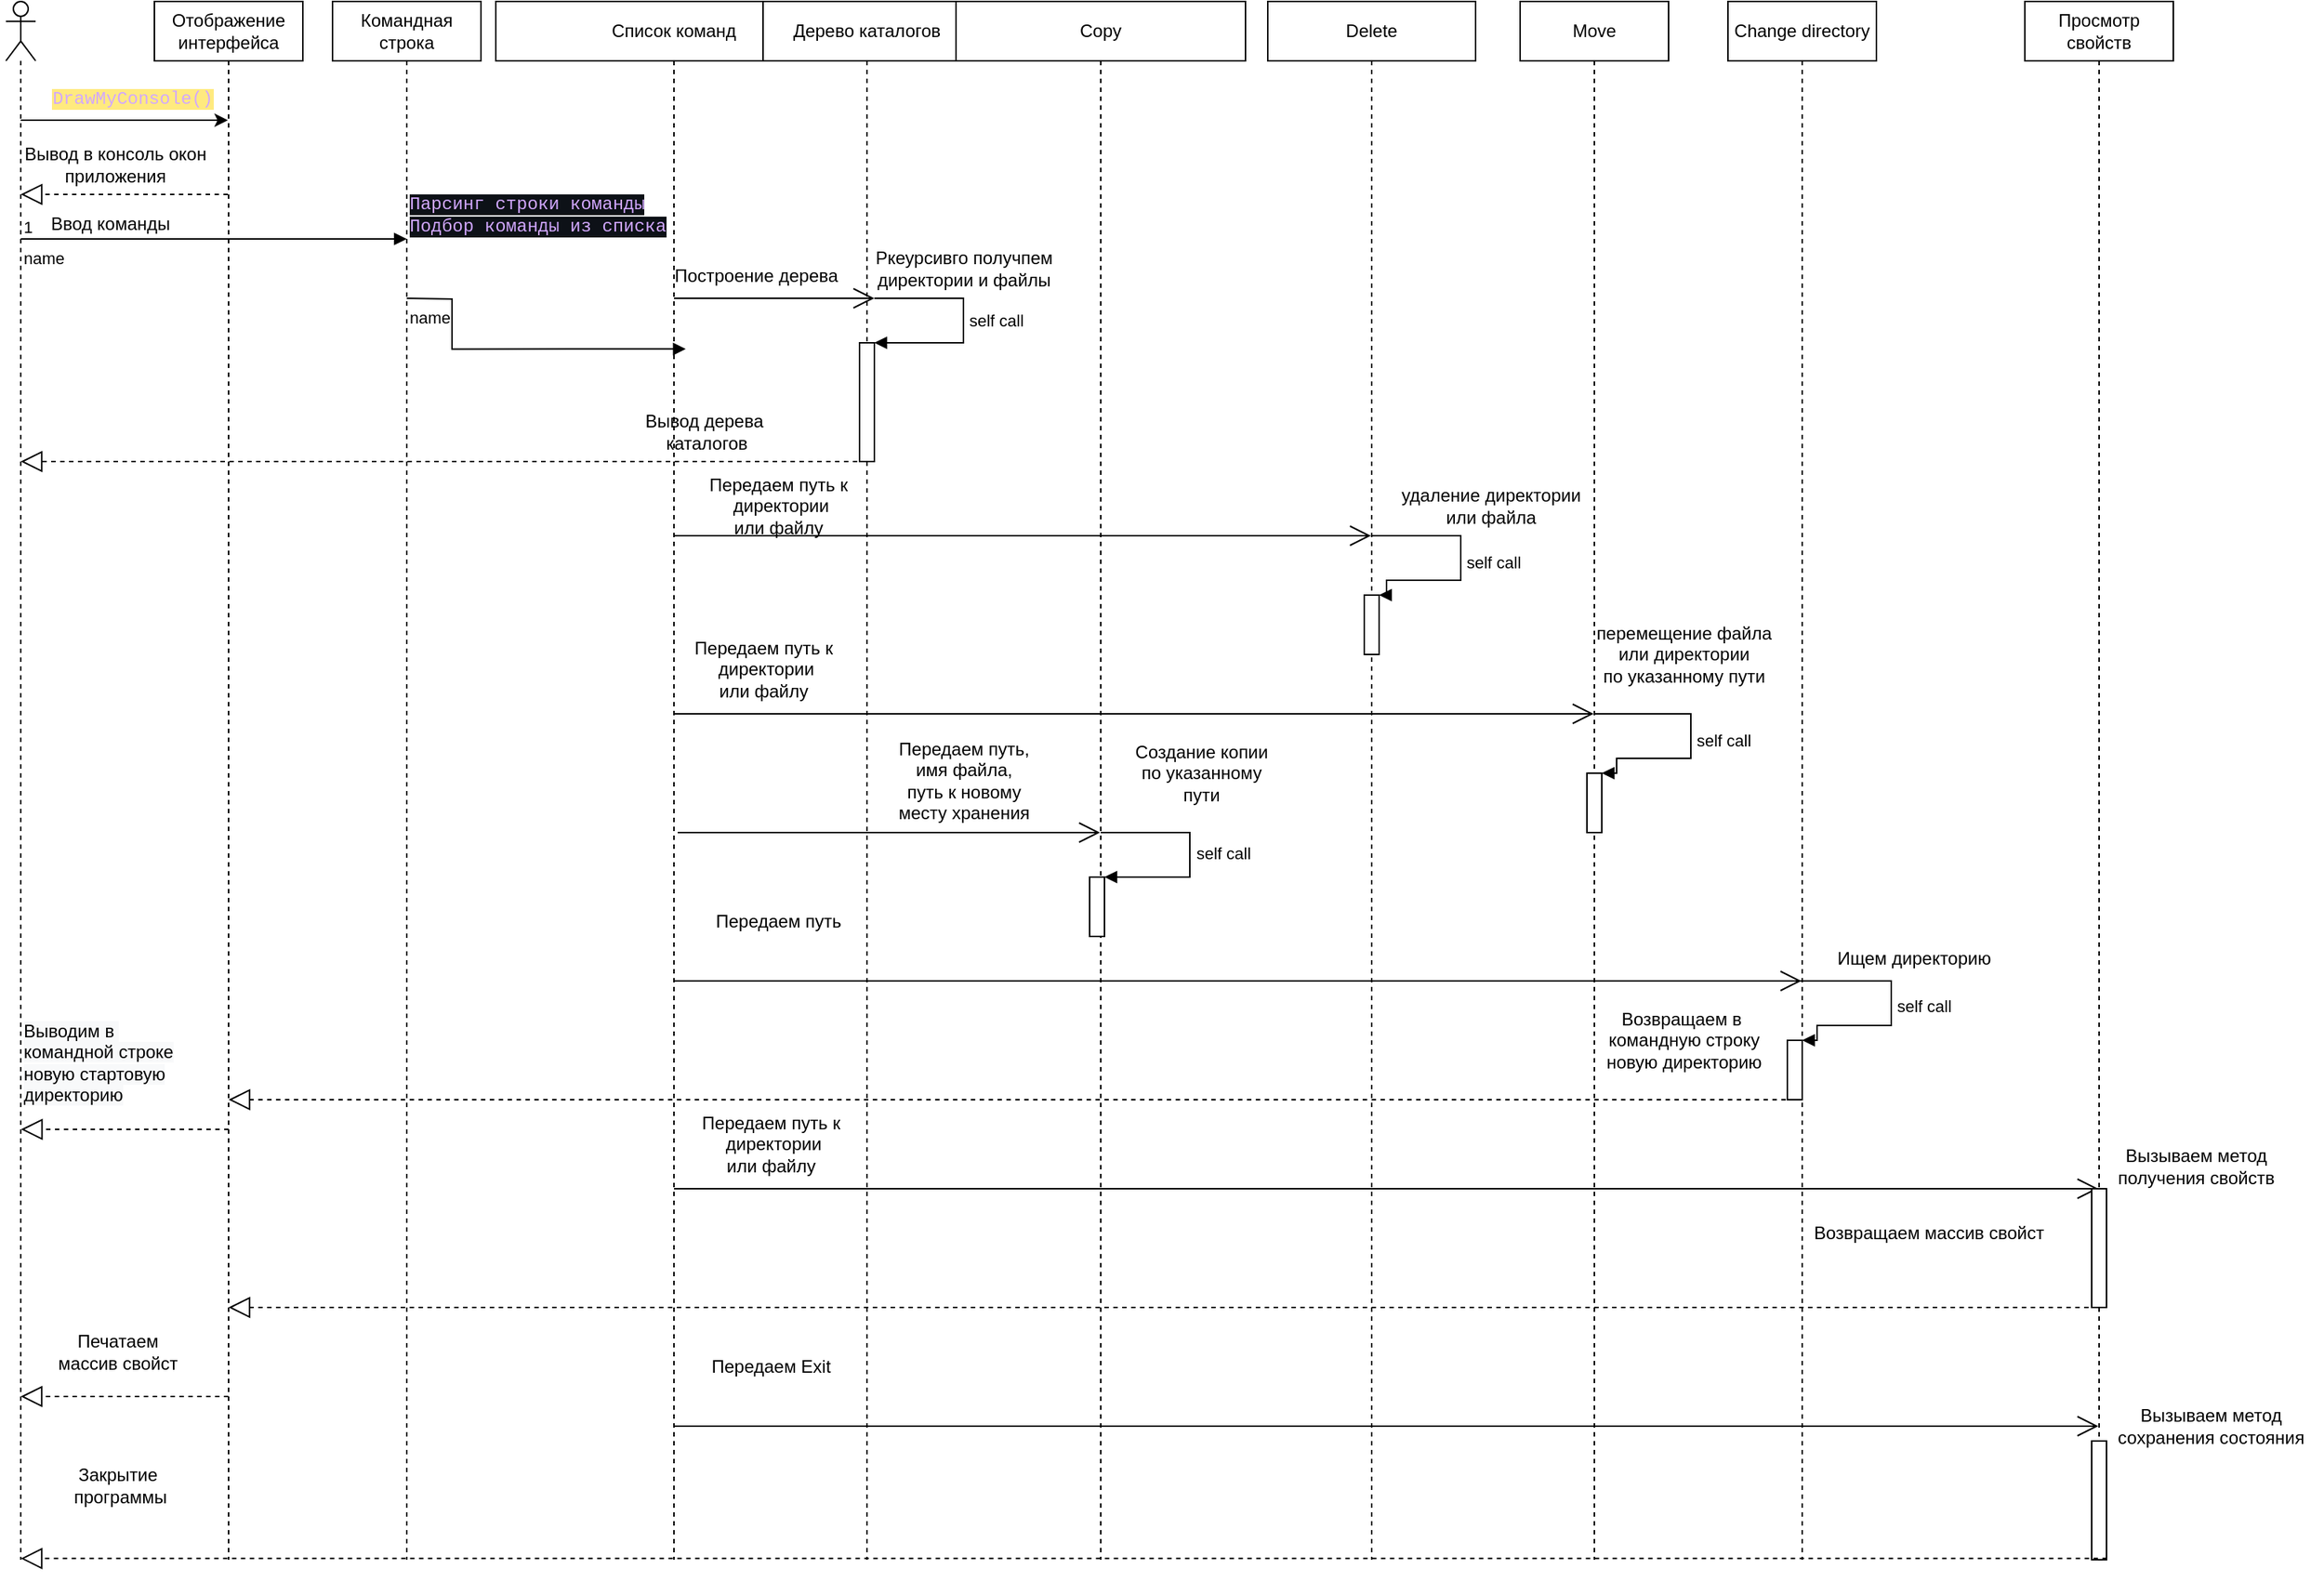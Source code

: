 <mxfile version="20.0.3" type="github">
  <diagram id="rice6p1KUxK2iVMSh3qU" name="Page-1">
    <mxGraphModel dx="2545" dy="2099" grid="1" gridSize="10" guides="1" tooltips="1" connect="1" arrows="1" fold="1" page="1" pageScale="1" pageWidth="827" pageHeight="1169" math="0" shadow="0">
      <root>
        <mxCell id="0" />
        <mxCell id="1" parent="0" />
        <mxCell id="YGpCt5KCcTcmbZEyH6UX-1" value="" style="shape=umlLifeline;participant=umlActor;perimeter=lifelinePerimeter;whiteSpace=wrap;html=1;container=1;collapsible=0;recursiveResize=0;verticalAlign=top;spacingTop=36;outlineConnect=0;direction=east;" vertex="1" parent="1">
          <mxGeometry x="-810" y="-1160" width="20" height="1050" as="geometry" />
        </mxCell>
        <mxCell id="YGpCt5KCcTcmbZEyH6UX-2" value="Командная строка" style="shape=umlLifeline;perimeter=lifelinePerimeter;whiteSpace=wrap;html=1;container=1;collapsible=0;recursiveResize=0;outlineConnect=0;direction=east;" vertex="1" parent="1">
          <mxGeometry x="-590" y="-1160" width="100" height="1050" as="geometry" />
        </mxCell>
        <mxCell id="YGpCt5KCcTcmbZEyH6UX-14" value="name" style="endArrow=block;endFill=1;html=1;edgeStyle=orthogonalEdgeStyle;align=left;verticalAlign=top;rounded=0;entryX=0.533;entryY=0.223;entryDx=0;entryDy=0;entryPerimeter=0;" edge="1" parent="YGpCt5KCcTcmbZEyH6UX-2" target="YGpCt5KCcTcmbZEyH6UX-4">
          <mxGeometry x="-1" relative="1" as="geometry">
            <mxPoint x="50" y="200" as="sourcePoint" />
            <mxPoint x="180" y="190" as="targetPoint" />
            <Array as="points" />
          </mxGeometry>
        </mxCell>
        <mxCell id="YGpCt5KCcTcmbZEyH6UX-15" value="&lt;span style=&quot;color: rgb(210, 168, 255); font-family: ui-monospace, SFMono-Regular, &amp;quot;SF Mono&amp;quot;, Menlo, Consolas, &amp;quot;Liberation Mono&amp;quot;, monospace; font-size: 12px; background-color: rgb(13, 17, 23);&quot;&gt;Парсинг строки команды&lt;br&gt;Подбор команды из списка&lt;br&gt;&lt;/span&gt;" style="edgeLabel;resizable=0;html=1;align=left;verticalAlign=bottom;" connectable="0" vertex="1" parent="YGpCt5KCcTcmbZEyH6UX-14">
          <mxGeometry x="-1" relative="1" as="geometry">
            <mxPoint y="-40" as="offset" />
          </mxGeometry>
        </mxCell>
        <mxCell id="YGpCt5KCcTcmbZEyH6UX-3" value="Отображение интерфейса" style="shape=umlLifeline;perimeter=lifelinePerimeter;whiteSpace=wrap;html=1;container=1;collapsible=0;recursiveResize=0;outlineConnect=0;direction=east;" vertex="1" parent="1">
          <mxGeometry x="-710" y="-1160" width="100" height="1050" as="geometry" />
        </mxCell>
        <mxCell id="YGpCt5KCcTcmbZEyH6UX-10" value="Вывод в консоль окон&amp;nbsp;&lt;br&gt;приложения&amp;nbsp;" style="text;html=1;align=center;verticalAlign=middle;resizable=0;points=[];autosize=1;strokeColor=none;fillColor=none;" vertex="1" parent="YGpCt5KCcTcmbZEyH6UX-3">
          <mxGeometry x="-100" y="90" width="150" height="40" as="geometry" />
        </mxCell>
        <mxCell id="YGpCt5KCcTcmbZEyH6UX-60" value="" style="endArrow=block;dashed=1;endFill=0;endSize=12;html=1;rounded=0;" edge="1" parent="YGpCt5KCcTcmbZEyH6UX-3">
          <mxGeometry width="160" relative="1" as="geometry">
            <mxPoint x="50.0" y="760" as="sourcePoint" />
            <mxPoint x="-89.833" y="760" as="targetPoint" />
            <Array as="points">
              <mxPoint x="-19.5" y="760" />
            </Array>
          </mxGeometry>
        </mxCell>
        <mxCell id="YGpCt5KCcTcmbZEyH6UX-4" value="Список команд" style="shape=umlLifeline;perimeter=lifelinePerimeter;whiteSpace=wrap;html=1;container=1;collapsible=0;recursiveResize=0;outlineConnect=0;" vertex="1" parent="1">
          <mxGeometry x="-480" y="-1160" width="240" height="1050" as="geometry" />
        </mxCell>
        <mxCell id="YGpCt5KCcTcmbZEyH6UX-26" value="Построение дерева" style="text;html=1;align=center;verticalAlign=middle;resizable=0;points=[];autosize=1;strokeColor=none;fillColor=none;" vertex="1" parent="YGpCt5KCcTcmbZEyH6UX-4">
          <mxGeometry x="110" y="170" width="130" height="30" as="geometry" />
        </mxCell>
        <mxCell id="YGpCt5KCcTcmbZEyH6UX-24" value="Вывод дерева&lt;br&gt;&amp;nbsp;каталогов" style="text;html=1;align=center;verticalAlign=middle;resizable=0;points=[];autosize=1;strokeColor=none;fillColor=none;" vertex="1" parent="YGpCt5KCcTcmbZEyH6UX-4">
          <mxGeometry x="90" y="270" width="100" height="40" as="geometry" />
        </mxCell>
        <mxCell id="YGpCt5KCcTcmbZEyH6UX-47" value="Передаем путь к&lt;br&gt;&amp;nbsp;директории&lt;br&gt;или файлу" style="text;html=1;align=center;verticalAlign=middle;resizable=0;points=[];autosize=1;strokeColor=none;fillColor=none;" vertex="1" parent="YGpCt5KCcTcmbZEyH6UX-4">
          <mxGeometry x="120" y="420" width="120" height="60" as="geometry" />
        </mxCell>
        <mxCell id="YGpCt5KCcTcmbZEyH6UX-72" value="" style="endArrow=open;endFill=1;endSize=12;html=1;rounded=0;" edge="1" parent="YGpCt5KCcTcmbZEyH6UX-4" target="YGpCt5KCcTcmbZEyH6UX-59">
          <mxGeometry width="160" relative="1" as="geometry">
            <mxPoint x="120" y="960" as="sourcePoint" />
            <mxPoint x="280" y="960" as="targetPoint" />
          </mxGeometry>
        </mxCell>
        <mxCell id="YGpCt5KCcTcmbZEyH6UX-6" value="" style="endArrow=classic;html=1;rounded=0;" edge="1" parent="1" source="YGpCt5KCcTcmbZEyH6UX-1" target="YGpCt5KCcTcmbZEyH6UX-3">
          <mxGeometry width="50" height="50" relative="1" as="geometry">
            <mxPoint x="-160" y="-790" as="sourcePoint" />
            <mxPoint x="-110" y="-840" as="targetPoint" />
            <Array as="points">
              <mxPoint x="-780" y="-1080" />
              <mxPoint x="-760" y="-1080" />
            </Array>
          </mxGeometry>
        </mxCell>
        <mxCell id="YGpCt5KCcTcmbZEyH6UX-8" value="&lt;span style=&quot;color: rgb(210, 168, 255); font-family: ui-monospace, SFMono-Regular, &amp;quot;SF Mono&amp;quot;, Menlo, Consolas, &amp;quot;Liberation Mono&amp;quot;, monospace; text-align: start; background-color: rgb(255, 234, 127);&quot;&gt;DrawMyConsole()&lt;/span&gt;" style="text;html=1;align=center;verticalAlign=middle;resizable=0;points=[];autosize=1;strokeColor=none;fillColor=none;" vertex="1" parent="1">
          <mxGeometry x="-785" y="-1110" width="120" height="30" as="geometry" />
        </mxCell>
        <mxCell id="YGpCt5KCcTcmbZEyH6UX-9" value="" style="endArrow=block;dashed=1;endFill=0;endSize=12;html=1;rounded=0;" edge="1" parent="1" source="YGpCt5KCcTcmbZEyH6UX-3" target="YGpCt5KCcTcmbZEyH6UX-1">
          <mxGeometry width="160" relative="1" as="geometry">
            <mxPoint x="-210" y="-820" as="sourcePoint" />
            <mxPoint x="-50" y="-820" as="targetPoint" />
            <Array as="points">
              <mxPoint x="-730" y="-1030" />
            </Array>
          </mxGeometry>
        </mxCell>
        <mxCell id="YGpCt5KCcTcmbZEyH6UX-11" value="name" style="endArrow=block;endFill=1;html=1;edgeStyle=orthogonalEdgeStyle;align=left;verticalAlign=top;rounded=0;" edge="1" parent="1">
          <mxGeometry x="-1" relative="1" as="geometry">
            <mxPoint x="-800" y="-1000" as="sourcePoint" />
            <mxPoint x="-540" y="-1000" as="targetPoint" />
            <Array as="points" />
          </mxGeometry>
        </mxCell>
        <mxCell id="YGpCt5KCcTcmbZEyH6UX-12" value="1" style="edgeLabel;resizable=0;html=1;align=left;verticalAlign=bottom;" connectable="0" vertex="1" parent="YGpCt5KCcTcmbZEyH6UX-11">
          <mxGeometry x="-1" relative="1" as="geometry" />
        </mxCell>
        <mxCell id="YGpCt5KCcTcmbZEyH6UX-13" value="Ввод команды" style="text;html=1;align=center;verticalAlign=middle;resizable=0;points=[];autosize=1;strokeColor=none;fillColor=none;" vertex="1" parent="1">
          <mxGeometry x="-790" y="-1025" width="100" height="30" as="geometry" />
        </mxCell>
        <mxCell id="YGpCt5KCcTcmbZEyH6UX-16" value="Дерево каталогов" style="shape=umlLifeline;perimeter=lifelinePerimeter;whiteSpace=wrap;html=1;container=1;collapsible=0;recursiveResize=0;outlineConnect=0;" vertex="1" parent="1">
          <mxGeometry x="-300" y="-1160" width="140" height="1050" as="geometry" />
        </mxCell>
        <mxCell id="YGpCt5KCcTcmbZEyH6UX-31" value="" style="endArrow=open;endFill=1;endSize=12;html=1;rounded=0;" edge="1" parent="YGpCt5KCcTcmbZEyH6UX-16">
          <mxGeometry width="160" relative="1" as="geometry">
            <mxPoint x="-60" y="200" as="sourcePoint" />
            <mxPoint x="75" y="200" as="targetPoint" />
          </mxGeometry>
        </mxCell>
        <mxCell id="YGpCt5KCcTcmbZEyH6UX-33" value="Передаем путь к&lt;br&gt;&amp;nbsp;директории&lt;br&gt;или файлу" style="text;html=1;align=center;verticalAlign=middle;resizable=0;points=[];autosize=1;strokeColor=none;fillColor=none;" vertex="1" parent="YGpCt5KCcTcmbZEyH6UX-16">
          <mxGeometry x="-50" y="310" width="120" height="60" as="geometry" />
        </mxCell>
        <mxCell id="YGpCt5KCcTcmbZEyH6UX-48" value="" style="endArrow=open;endFill=1;endSize=12;html=1;rounded=0;" edge="1" parent="YGpCt5KCcTcmbZEyH6UX-16" target="YGpCt5KCcTcmbZEyH6UX-17">
          <mxGeometry width="160" relative="1" as="geometry">
            <mxPoint x="-57.5" y="560" as="sourcePoint" />
            <mxPoint x="77.5" y="560" as="targetPoint" />
          </mxGeometry>
        </mxCell>
        <mxCell id="YGpCt5KCcTcmbZEyH6UX-49" value="" style="html=1;points=[];perimeter=orthogonalPerimeter;" vertex="1" parent="YGpCt5KCcTcmbZEyH6UX-16">
          <mxGeometry x="65" y="230" width="10" height="80" as="geometry" />
        </mxCell>
        <mxCell id="YGpCt5KCcTcmbZEyH6UX-50" value="self call" style="edgeStyle=orthogonalEdgeStyle;html=1;align=left;spacingLeft=2;endArrow=block;rounded=0;entryX=1;entryY=0;" edge="1" parent="YGpCt5KCcTcmbZEyH6UX-16" target="YGpCt5KCcTcmbZEyH6UX-49">
          <mxGeometry relative="1" as="geometry">
            <mxPoint x="75" y="200" as="sourcePoint" />
            <Array as="points">
              <mxPoint x="135" y="200" />
              <mxPoint x="135" y="230" />
              <mxPoint x="85" y="230" />
            </Array>
          </mxGeometry>
        </mxCell>
        <mxCell id="YGpCt5KCcTcmbZEyH6UX-55" value="Передаем путь" style="text;html=1;align=center;verticalAlign=middle;resizable=0;points=[];autosize=1;strokeColor=none;fillColor=none;" vertex="1" parent="YGpCt5KCcTcmbZEyH6UX-16">
          <mxGeometry x="-45" y="605" width="110" height="30" as="geometry" />
        </mxCell>
        <mxCell id="YGpCt5KCcTcmbZEyH6UX-62" value="" style="endArrow=open;endFill=1;endSize=12;html=1;rounded=0;" edge="1" parent="YGpCt5KCcTcmbZEyH6UX-16" target="YGpCt5KCcTcmbZEyH6UX-59">
          <mxGeometry width="160" relative="1" as="geometry">
            <mxPoint x="-60" y="800" as="sourcePoint" />
            <mxPoint x="699.5" y="800" as="targetPoint" />
          </mxGeometry>
        </mxCell>
        <mxCell id="YGpCt5KCcTcmbZEyH6UX-67" value="Передаем путь к&lt;br&gt;&amp;nbsp;директории&lt;br&gt;или файлу" style="text;html=1;align=center;verticalAlign=middle;resizable=0;points=[];autosize=1;strokeColor=none;fillColor=none;" vertex="1" parent="YGpCt5KCcTcmbZEyH6UX-16">
          <mxGeometry x="-55" y="740" width="120" height="60" as="geometry" />
        </mxCell>
        <mxCell id="YGpCt5KCcTcmbZEyH6UX-73" value="Передаем Exit" style="text;html=1;align=center;verticalAlign=middle;resizable=0;points=[];autosize=1;strokeColor=none;fillColor=none;" vertex="1" parent="YGpCt5KCcTcmbZEyH6UX-16">
          <mxGeometry x="-45" y="905" width="100" height="30" as="geometry" />
        </mxCell>
        <mxCell id="YGpCt5KCcTcmbZEyH6UX-17" value="Copy" style="shape=umlLifeline;perimeter=lifelinePerimeter;whiteSpace=wrap;html=1;container=1;collapsible=0;recursiveResize=0;outlineConnect=0;" vertex="1" parent="1">
          <mxGeometry x="-170" y="-1160" width="195" height="1050" as="geometry" />
        </mxCell>
        <mxCell id="YGpCt5KCcTcmbZEyH6UX-37" value="" style="html=1;points=[];perimeter=orthogonalPerimeter;" vertex="1" parent="YGpCt5KCcTcmbZEyH6UX-17">
          <mxGeometry x="90" y="590" width="10" height="40" as="geometry" />
        </mxCell>
        <mxCell id="YGpCt5KCcTcmbZEyH6UX-38" value="self call" style="edgeStyle=orthogonalEdgeStyle;html=1;align=left;spacingLeft=2;endArrow=block;rounded=0;entryX=1;entryY=0;" edge="1" target="YGpCt5KCcTcmbZEyH6UX-37" parent="YGpCt5KCcTcmbZEyH6UX-17">
          <mxGeometry relative="1" as="geometry">
            <mxPoint x="97.5" y="560" as="sourcePoint" />
            <Array as="points">
              <mxPoint x="157.5" y="560" />
              <mxPoint x="157.5" y="590" />
              <mxPoint x="107.5" y="590" />
            </Array>
          </mxGeometry>
        </mxCell>
        <mxCell id="YGpCt5KCcTcmbZEyH6UX-30" value="Создание копии&lt;br&gt;по указанному &lt;br&gt;пути" style="text;html=1;align=center;verticalAlign=middle;resizable=0;points=[];autosize=1;strokeColor=none;fillColor=none;" vertex="1" parent="YGpCt5KCcTcmbZEyH6UX-17">
          <mxGeometry x="110" y="490" width="110" height="60" as="geometry" />
        </mxCell>
        <mxCell id="YGpCt5KCcTcmbZEyH6UX-43" value="" style="endArrow=open;endFill=1;endSize=12;html=1;rounded=0;" edge="1" parent="YGpCt5KCcTcmbZEyH6UX-17" target="YGpCt5KCcTcmbZEyH6UX-19">
          <mxGeometry width="160" relative="1" as="geometry">
            <mxPoint x="-190" y="480" as="sourcePoint" />
            <mxPoint x="289.5" y="480" as="targetPoint" />
          </mxGeometry>
        </mxCell>
        <mxCell id="YGpCt5KCcTcmbZEyH6UX-28" value="Передаем путь,&lt;br&gt;имя файла,&lt;br&gt;путь к новому&lt;br&gt;месту хранения&lt;br&gt;" style="text;html=1;align=center;verticalAlign=middle;resizable=0;points=[];autosize=1;strokeColor=none;fillColor=none;" vertex="1" parent="YGpCt5KCcTcmbZEyH6UX-17">
          <mxGeometry x="-50" y="490" width="110" height="70" as="geometry" />
        </mxCell>
        <mxCell id="YGpCt5KCcTcmbZEyH6UX-51" value="Ркеурсивго получпем&lt;br&gt;директории и файлы" style="text;html=1;align=center;verticalAlign=middle;resizable=0;points=[];autosize=1;strokeColor=none;fillColor=none;" vertex="1" parent="YGpCt5KCcTcmbZEyH6UX-17">
          <mxGeometry x="-65" y="160" width="140" height="40" as="geometry" />
        </mxCell>
        <mxCell id="YGpCt5KCcTcmbZEyH6UX-18" value="Delete" style="shape=umlLifeline;perimeter=lifelinePerimeter;whiteSpace=wrap;html=1;container=1;collapsible=0;recursiveResize=0;outlineConnect=0;" vertex="1" parent="1">
          <mxGeometry x="40" y="-1160" width="140" height="1050" as="geometry" />
        </mxCell>
        <mxCell id="YGpCt5KCcTcmbZEyH6UX-40" value="" style="html=1;points=[];perimeter=orthogonalPerimeter;" vertex="1" parent="YGpCt5KCcTcmbZEyH6UX-18">
          <mxGeometry x="65" y="400" width="10" height="40" as="geometry" />
        </mxCell>
        <mxCell id="YGpCt5KCcTcmbZEyH6UX-41" value="self call" style="edgeStyle=orthogonalEdgeStyle;html=1;align=left;spacingLeft=2;endArrow=block;rounded=0;entryX=1;entryY=0;" edge="1" parent="YGpCt5KCcTcmbZEyH6UX-18" target="YGpCt5KCcTcmbZEyH6UX-40">
          <mxGeometry relative="1" as="geometry">
            <mxPoint x="70" y="360" as="sourcePoint" />
            <Array as="points">
              <mxPoint x="130" y="360" />
              <mxPoint x="130" y="390" />
              <mxPoint x="80" y="390" />
            </Array>
          </mxGeometry>
        </mxCell>
        <mxCell id="YGpCt5KCcTcmbZEyH6UX-52" value="" style="endArrow=open;endFill=1;endSize=12;html=1;rounded=0;" edge="1" parent="YGpCt5KCcTcmbZEyH6UX-18" target="YGpCt5KCcTcmbZEyH6UX-20">
          <mxGeometry width="160" relative="1" as="geometry">
            <mxPoint x="-400" y="660" as="sourcePoint" />
            <mxPoint x="219.5" y="660" as="targetPoint" />
          </mxGeometry>
        </mxCell>
        <mxCell id="YGpCt5KCcTcmbZEyH6UX-56" value="" style="endArrow=block;dashed=1;endFill=0;endSize=12;html=1;rounded=0;" edge="1" parent="YGpCt5KCcTcmbZEyH6UX-18">
          <mxGeometry width="160" relative="1" as="geometry">
            <mxPoint x="354.92" y="740" as="sourcePoint" />
            <mxPoint x="-700" y="740" as="targetPoint" />
            <Array as="points">
              <mxPoint x="245.42" y="740" />
            </Array>
          </mxGeometry>
        </mxCell>
        <mxCell id="YGpCt5KCcTcmbZEyH6UX-68" value="" style="endArrow=block;dashed=1;endFill=0;endSize=12;html=1;rounded=0;" edge="1" parent="YGpCt5KCcTcmbZEyH6UX-18" target="YGpCt5KCcTcmbZEyH6UX-3">
          <mxGeometry width="160" relative="1" as="geometry">
            <mxPoint x="564.92" y="880" as="sourcePoint" />
            <mxPoint x="-490" y="880" as="targetPoint" />
            <Array as="points">
              <mxPoint x="455.42" y="880" />
            </Array>
          </mxGeometry>
        </mxCell>
        <mxCell id="YGpCt5KCcTcmbZEyH6UX-19" value="Move" style="shape=umlLifeline;perimeter=lifelinePerimeter;whiteSpace=wrap;html=1;container=1;collapsible=0;recursiveResize=0;outlineConnect=0;" vertex="1" parent="1">
          <mxGeometry x="210" y="-1160" width="100" height="1050" as="geometry" />
        </mxCell>
        <mxCell id="YGpCt5KCcTcmbZEyH6UX-36" value="удаление директории&lt;br&gt;или файла" style="text;html=1;align=center;verticalAlign=middle;resizable=0;points=[];autosize=1;strokeColor=none;fillColor=none;" vertex="1" parent="YGpCt5KCcTcmbZEyH6UX-19">
          <mxGeometry x="-90" y="320" width="140" height="40" as="geometry" />
        </mxCell>
        <mxCell id="YGpCt5KCcTcmbZEyH6UX-44" value="" style="html=1;points=[];perimeter=orthogonalPerimeter;" vertex="1" parent="YGpCt5KCcTcmbZEyH6UX-19">
          <mxGeometry x="45" y="520" width="10" height="40" as="geometry" />
        </mxCell>
        <mxCell id="YGpCt5KCcTcmbZEyH6UX-45" value="self call" style="edgeStyle=orthogonalEdgeStyle;html=1;align=left;spacingLeft=2;endArrow=block;rounded=0;entryX=1;entryY=0;" edge="1" parent="YGpCt5KCcTcmbZEyH6UX-19" target="YGpCt5KCcTcmbZEyH6UX-44" source="YGpCt5KCcTcmbZEyH6UX-19">
          <mxGeometry relative="1" as="geometry">
            <mxPoint x="55" y="480" as="sourcePoint" />
            <Array as="points">
              <mxPoint x="115" y="480" />
              <mxPoint x="115" y="510" />
              <mxPoint x="65" y="510" />
              <mxPoint x="65" y="520" />
            </Array>
          </mxGeometry>
        </mxCell>
        <mxCell id="YGpCt5KCcTcmbZEyH6UX-20" value="Change directory" style="shape=umlLifeline;perimeter=lifelinePerimeter;whiteSpace=wrap;html=1;container=1;collapsible=0;recursiveResize=0;outlineConnect=0;" vertex="1" parent="1">
          <mxGeometry x="350" y="-1160" width="100" height="1050" as="geometry" />
        </mxCell>
        <mxCell id="YGpCt5KCcTcmbZEyH6UX-53" value="" style="html=1;points=[];perimeter=orthogonalPerimeter;" vertex="1" parent="YGpCt5KCcTcmbZEyH6UX-20">
          <mxGeometry x="40" y="700" width="10" height="40" as="geometry" />
        </mxCell>
        <mxCell id="YGpCt5KCcTcmbZEyH6UX-54" value="self call" style="edgeStyle=orthogonalEdgeStyle;html=1;align=left;spacingLeft=2;endArrow=block;rounded=0;entryX=1;entryY=0;" edge="1" parent="YGpCt5KCcTcmbZEyH6UX-20" target="YGpCt5KCcTcmbZEyH6UX-53">
          <mxGeometry relative="1" as="geometry">
            <mxPoint x="44.667" y="660" as="sourcePoint" />
            <Array as="points">
              <mxPoint x="110" y="660" />
              <mxPoint x="110" y="690" />
              <mxPoint x="60" y="690" />
              <mxPoint x="60" y="700" />
            </Array>
          </mxGeometry>
        </mxCell>
        <mxCell id="YGpCt5KCcTcmbZEyH6UX-23" value="" style="endArrow=block;dashed=1;endFill=0;endSize=12;html=1;rounded=0;" edge="1" parent="1" source="YGpCt5KCcTcmbZEyH6UX-16" target="YGpCt5KCcTcmbZEyH6UX-1">
          <mxGeometry width="160" relative="1" as="geometry">
            <mxPoint x="-210" y="-860" as="sourcePoint" />
            <mxPoint x="-50" y="-860" as="targetPoint" />
            <Array as="points">
              <mxPoint x="-340" y="-850" />
            </Array>
          </mxGeometry>
        </mxCell>
        <mxCell id="YGpCt5KCcTcmbZEyH6UX-32" value="" style="endArrow=open;endFill=1;endSize=12;html=1;rounded=0;" edge="1" parent="1" target="YGpCt5KCcTcmbZEyH6UX-18">
          <mxGeometry width="160" relative="1" as="geometry">
            <mxPoint x="-360" y="-800" as="sourcePoint" />
            <mxPoint x="-225" y="-800" as="targetPoint" />
          </mxGeometry>
        </mxCell>
        <mxCell id="YGpCt5KCcTcmbZEyH6UX-46" value="перемещение файла&lt;br&gt;или директории&lt;br&gt;по указанному пути" style="text;html=1;align=center;verticalAlign=middle;resizable=0;points=[];autosize=1;strokeColor=none;fillColor=none;" vertex="1" parent="1">
          <mxGeometry x="250" y="-750" width="140" height="60" as="geometry" />
        </mxCell>
        <mxCell id="YGpCt5KCcTcmbZEyH6UX-57" value="Ищем директорию" style="text;html=1;align=center;verticalAlign=middle;resizable=0;points=[];autosize=1;strokeColor=none;fillColor=none;" vertex="1" parent="1">
          <mxGeometry x="410" y="-530" width="130" height="30" as="geometry" />
        </mxCell>
        <mxCell id="YGpCt5KCcTcmbZEyH6UX-58" value="Возвращаем в&amp;nbsp;&lt;br&gt;командную строку&lt;br&gt;новую директорию" style="text;html=1;align=center;verticalAlign=middle;resizable=0;points=[];autosize=1;strokeColor=none;fillColor=none;" vertex="1" parent="1">
          <mxGeometry x="255" y="-490" width="130" height="60" as="geometry" />
        </mxCell>
        <mxCell id="YGpCt5KCcTcmbZEyH6UX-59" value="Просмотр свойств" style="shape=umlLifeline;perimeter=lifelinePerimeter;whiteSpace=wrap;html=1;container=1;collapsible=0;recursiveResize=0;outlineConnect=0;" vertex="1" parent="1">
          <mxGeometry x="550" y="-1160" width="100" height="1050" as="geometry" />
        </mxCell>
        <mxCell id="YGpCt5KCcTcmbZEyH6UX-65" value="" style="html=1;points=[];perimeter=orthogonalPerimeter;" vertex="1" parent="YGpCt5KCcTcmbZEyH6UX-59">
          <mxGeometry x="45" y="800" width="10" height="80" as="geometry" />
        </mxCell>
        <mxCell id="YGpCt5KCcTcmbZEyH6UX-74" value="" style="html=1;points=[];perimeter=orthogonalPerimeter;" vertex="1" parent="YGpCt5KCcTcmbZEyH6UX-59">
          <mxGeometry x="45" y="970" width="10" height="80" as="geometry" />
        </mxCell>
        <mxCell id="YGpCt5KCcTcmbZEyH6UX-66" value="Вызываем метод &lt;br&gt;получения свойств" style="text;html=1;align=center;verticalAlign=middle;resizable=0;points=[];autosize=1;strokeColor=none;fillColor=none;" vertex="1" parent="1">
          <mxGeometry x="600" y="-395" width="130" height="40" as="geometry" />
        </mxCell>
        <mxCell id="YGpCt5KCcTcmbZEyH6UX-69" value="Возвращаем массив свойст" style="text;html=1;align=center;verticalAlign=middle;resizable=0;points=[];autosize=1;strokeColor=none;fillColor=none;" vertex="1" parent="1">
          <mxGeometry x="395" y="-345" width="180" height="30" as="geometry" />
        </mxCell>
        <mxCell id="YGpCt5KCcTcmbZEyH6UX-70" value="Печатаем &lt;br&gt;массив свойст" style="text;html=1;align=center;verticalAlign=middle;resizable=0;points=[];autosize=1;strokeColor=none;fillColor=none;" vertex="1" parent="1">
          <mxGeometry x="-785" y="-270" width="100" height="40" as="geometry" />
        </mxCell>
        <mxCell id="YGpCt5KCcTcmbZEyH6UX-61" value="&lt;span style=&quot;color: rgb(0, 0, 0); font-family: Helvetica; font-size: 12px; font-style: normal; font-variant-ligatures: normal; font-variant-caps: normal; font-weight: 400; letter-spacing: normal; orphans: 2; text-align: center; text-indent: 0px; text-transform: none; widows: 2; word-spacing: 0px; -webkit-text-stroke-width: 0px; background-color: rgb(248, 249, 250); text-decoration-thickness: initial; text-decoration-style: initial; text-decoration-color: initial; float: none; display: inline !important;&quot;&gt;Выводим в&amp;nbsp;&lt;/span&gt;&lt;br style=&quot;color: rgb(0, 0, 0); font-family: Helvetica; font-size: 12px; font-style: normal; font-variant-ligatures: normal; font-variant-caps: normal; font-weight: 400; letter-spacing: normal; orphans: 2; text-align: center; text-indent: 0px; text-transform: none; widows: 2; word-spacing: 0px; -webkit-text-stroke-width: 0px; background-color: rgb(248, 249, 250); text-decoration-thickness: initial; text-decoration-style: initial; text-decoration-color: initial;&quot;&gt;&lt;span style=&quot;color: rgb(0, 0, 0); font-family: Helvetica; font-size: 12px; font-style: normal; font-variant-ligatures: normal; font-variant-caps: normal; font-weight: 400; letter-spacing: normal; orphans: 2; text-align: center; text-indent: 0px; text-transform: none; widows: 2; word-spacing: 0px; -webkit-text-stroke-width: 0px; background-color: rgb(248, 249, 250); text-decoration-thickness: initial; text-decoration-style: initial; text-decoration-color: initial; float: none; display: inline !important;&quot;&gt;командной строке&lt;/span&gt;&lt;br style=&quot;color: rgb(0, 0, 0); font-family: Helvetica; font-size: 12px; font-style: normal; font-variant-ligatures: normal; font-variant-caps: normal; font-weight: 400; letter-spacing: normal; orphans: 2; text-align: center; text-indent: 0px; text-transform: none; widows: 2; word-spacing: 0px; -webkit-text-stroke-width: 0px; background-color: rgb(248, 249, 250); text-decoration-thickness: initial; text-decoration-style: initial; text-decoration-color: initial;&quot;&gt;&lt;span style=&quot;color: rgb(0, 0, 0); font-family: Helvetica; font-size: 12px; font-style: normal; font-variant-ligatures: normal; font-variant-caps: normal; font-weight: 400; letter-spacing: normal; orphans: 2; text-align: center; text-indent: 0px; text-transform: none; widows: 2; word-spacing: 0px; -webkit-text-stroke-width: 0px; background-color: rgb(248, 249, 250); text-decoration-thickness: initial; text-decoration-style: initial; text-decoration-color: initial; float: none; display: inline !important;&quot;&gt;новую стартовую&lt;br&gt;директорию&lt;/span&gt;" style="text;whiteSpace=wrap;html=1;" vertex="1" parent="1">
          <mxGeometry x="-800" y="-480" width="140" height="70" as="geometry" />
        </mxCell>
        <mxCell id="YGpCt5KCcTcmbZEyH6UX-71" value="" style="endArrow=block;dashed=1;endFill=0;endSize=12;html=1;rounded=0;" edge="1" parent="1">
          <mxGeometry width="160" relative="1" as="geometry">
            <mxPoint x="-660.17" y="-220" as="sourcePoint" />
            <mxPoint x="-800.003" y="-220" as="targetPoint" />
            <Array as="points">
              <mxPoint x="-729.67" y="-220" />
            </Array>
          </mxGeometry>
        </mxCell>
        <mxCell id="YGpCt5KCcTcmbZEyH6UX-75" value="Вызываем метод &lt;br&gt;сохранения состояния" style="text;html=1;align=center;verticalAlign=middle;resizable=0;points=[];autosize=1;strokeColor=none;fillColor=none;" vertex="1" parent="1">
          <mxGeometry x="600" y="-220" width="150" height="40" as="geometry" />
        </mxCell>
        <mxCell id="YGpCt5KCcTcmbZEyH6UX-76" value="" style="endArrow=block;dashed=1;endFill=0;endSize=12;html=1;rounded=0;" edge="1" parent="1" target="YGpCt5KCcTcmbZEyH6UX-1">
          <mxGeometry width="160" relative="1" as="geometry">
            <mxPoint x="605.25" y="-110.83" as="sourcePoint" />
            <mxPoint x="-660.003" y="-110.83" as="targetPoint" />
            <Array as="points">
              <mxPoint x="495.75" y="-110.83" />
            </Array>
          </mxGeometry>
        </mxCell>
        <mxCell id="YGpCt5KCcTcmbZEyH6UX-77" value="Закрытие&lt;br&gt;&amp;nbsp;программы" style="text;html=1;align=center;verticalAlign=middle;resizable=0;points=[];autosize=1;strokeColor=none;fillColor=none;" vertex="1" parent="1">
          <mxGeometry x="-780" y="-180" width="90" height="40" as="geometry" />
        </mxCell>
      </root>
    </mxGraphModel>
  </diagram>
</mxfile>
